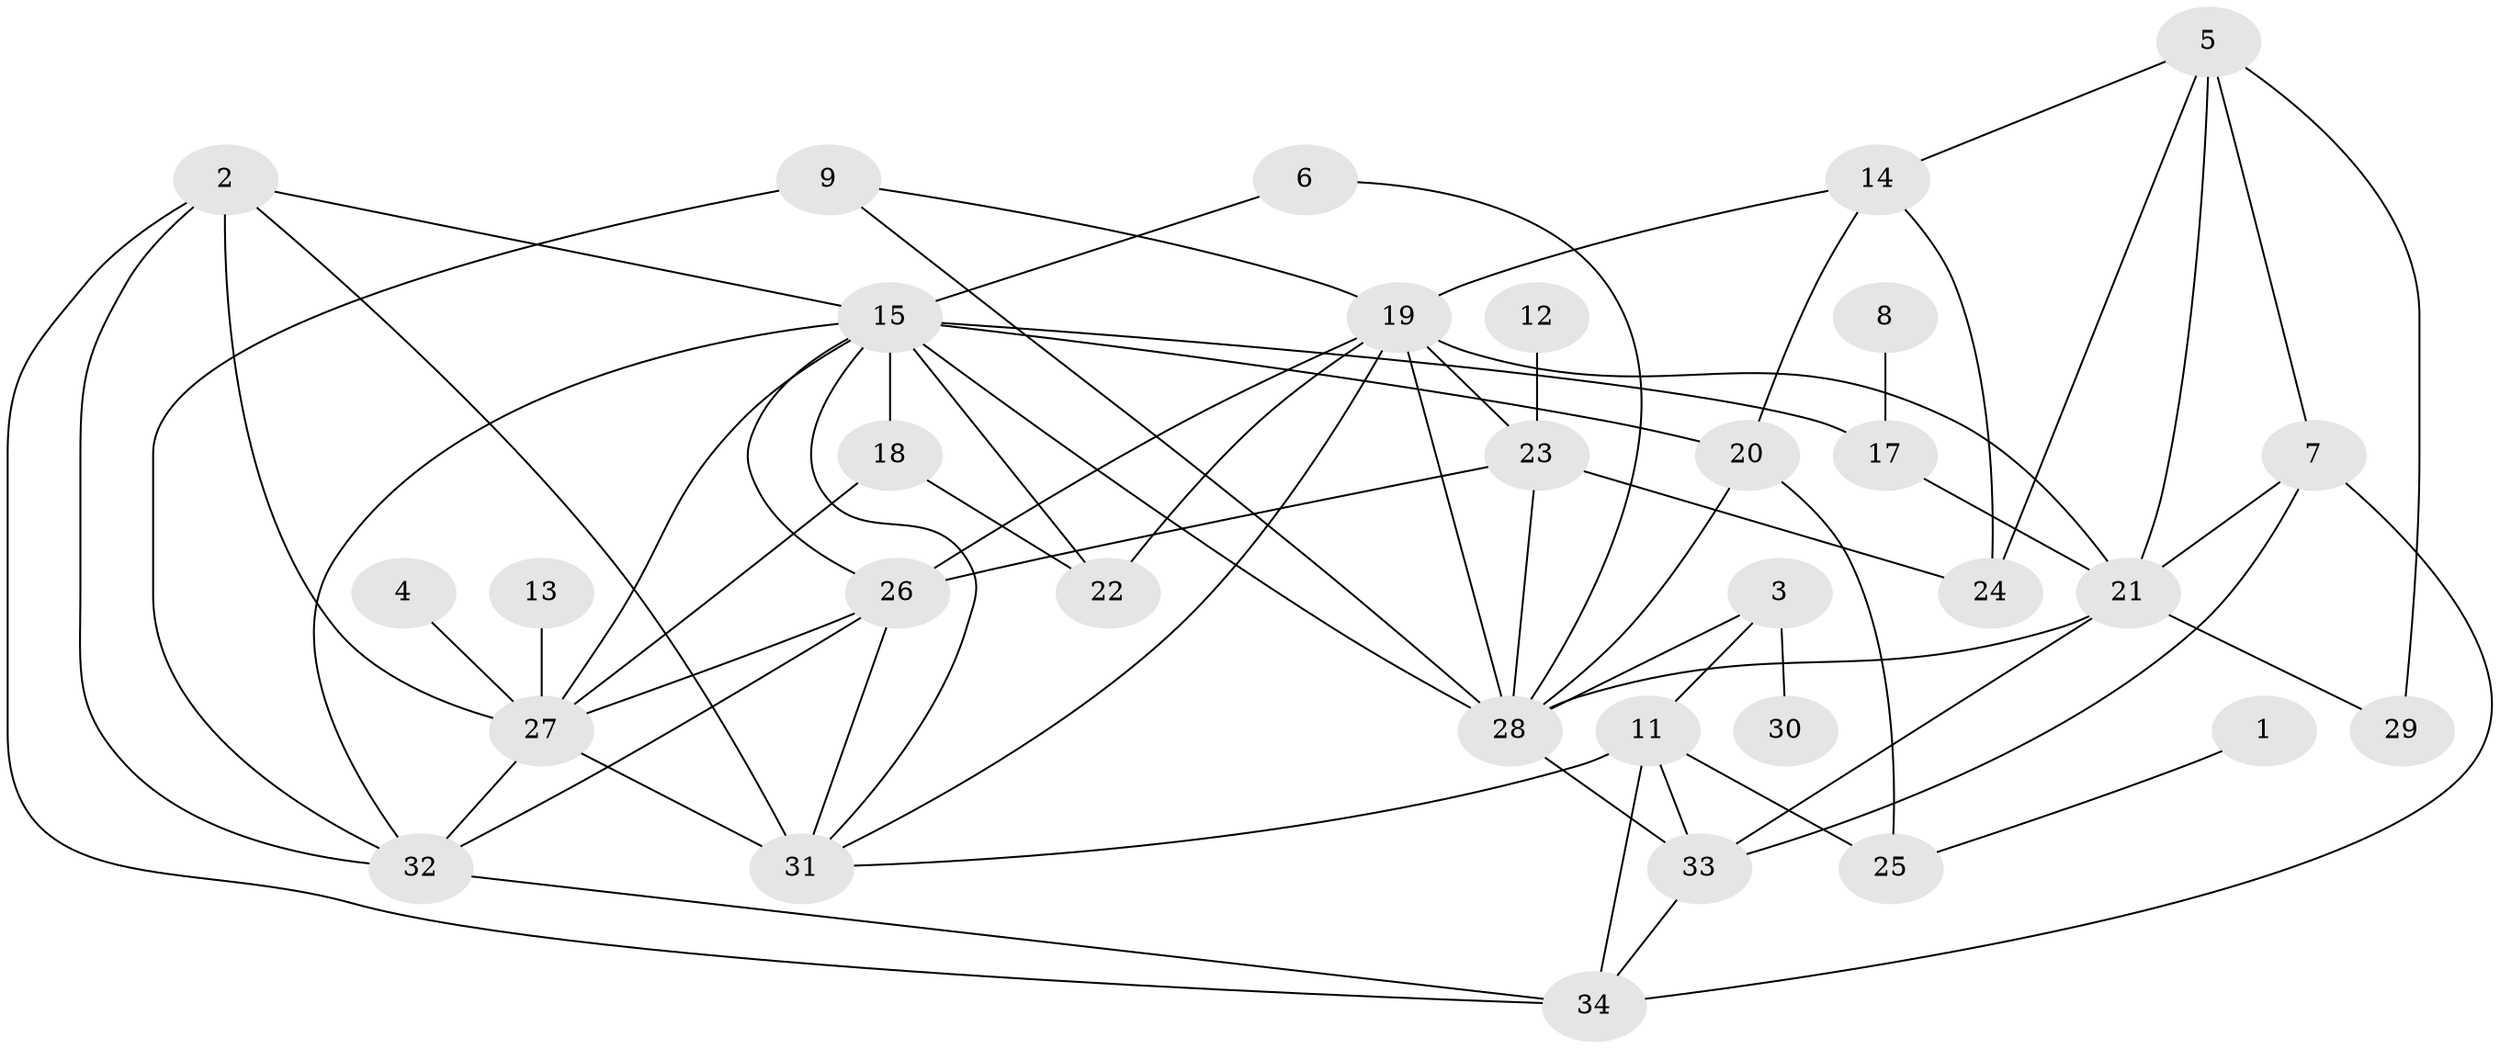 // original degree distribution, {1: 0.1791044776119403, 3: 0.19402985074626866, 2: 0.16417910447761194, 6: 0.07462686567164178, 4: 0.208955223880597, 5: 0.11940298507462686, 0: 0.029850746268656716, 8: 0.014925373134328358, 11: 0.014925373134328358}
// Generated by graph-tools (version 1.1) at 2025/00/03/09/25 03:00:42]
// undirected, 32 vertices, 67 edges
graph export_dot {
graph [start="1"]
  node [color=gray90,style=filled];
  1;
  2;
  3;
  4;
  5;
  6;
  7;
  8;
  9;
  11;
  12;
  13;
  14;
  15;
  17;
  18;
  19;
  20;
  21;
  22;
  23;
  24;
  25;
  26;
  27;
  28;
  29;
  30;
  31;
  32;
  33;
  34;
  1 -- 25 [weight=1.0];
  2 -- 15 [weight=1.0];
  2 -- 27 [weight=2.0];
  2 -- 31 [weight=1.0];
  2 -- 32 [weight=1.0];
  2 -- 34 [weight=1.0];
  3 -- 11 [weight=1.0];
  3 -- 28 [weight=2.0];
  3 -- 30 [weight=1.0];
  4 -- 27 [weight=2.0];
  5 -- 7 [weight=1.0];
  5 -- 14 [weight=1.0];
  5 -- 21 [weight=1.0];
  5 -- 24 [weight=1.0];
  5 -- 29 [weight=1.0];
  6 -- 15 [weight=1.0];
  6 -- 28 [weight=1.0];
  7 -- 21 [weight=1.0];
  7 -- 33 [weight=1.0];
  7 -- 34 [weight=1.0];
  8 -- 17 [weight=1.0];
  9 -- 19 [weight=1.0];
  9 -- 28 [weight=1.0];
  9 -- 32 [weight=2.0];
  11 -- 25 [weight=1.0];
  11 -- 31 [weight=1.0];
  11 -- 33 [weight=1.0];
  11 -- 34 [weight=1.0];
  12 -- 23 [weight=1.0];
  13 -- 27 [weight=1.0];
  14 -- 19 [weight=1.0];
  14 -- 20 [weight=1.0];
  14 -- 24 [weight=1.0];
  15 -- 17 [weight=1.0];
  15 -- 18 [weight=2.0];
  15 -- 20 [weight=1.0];
  15 -- 22 [weight=1.0];
  15 -- 26 [weight=1.0];
  15 -- 27 [weight=1.0];
  15 -- 28 [weight=1.0];
  15 -- 31 [weight=1.0];
  15 -- 32 [weight=1.0];
  17 -- 21 [weight=1.0];
  18 -- 22 [weight=1.0];
  18 -- 27 [weight=1.0];
  19 -- 21 [weight=1.0];
  19 -- 22 [weight=1.0];
  19 -- 23 [weight=1.0];
  19 -- 26 [weight=1.0];
  19 -- 28 [weight=1.0];
  19 -- 31 [weight=1.0];
  20 -- 25 [weight=1.0];
  20 -- 28 [weight=1.0];
  21 -- 28 [weight=1.0];
  21 -- 29 [weight=1.0];
  21 -- 33 [weight=1.0];
  23 -- 24 [weight=1.0];
  23 -- 26 [weight=1.0];
  23 -- 28 [weight=1.0];
  26 -- 27 [weight=1.0];
  26 -- 31 [weight=1.0];
  26 -- 32 [weight=1.0];
  27 -- 31 [weight=3.0];
  27 -- 32 [weight=2.0];
  28 -- 33 [weight=1.0];
  32 -- 34 [weight=1.0];
  33 -- 34 [weight=1.0];
}
